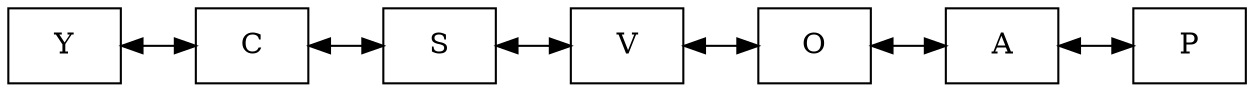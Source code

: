 digraph G {
 rankdir=LR 
 node[shape=box] 
node1[label = "Y"]
node2[label = "C"]
node3[label = "S"]
node4[label = "V"]
node5[label = "O"]
node6[label = "A"]
node7[label = "P"]
node1->node2->node3->node4->node5->node6->node7[dir=both];

}
